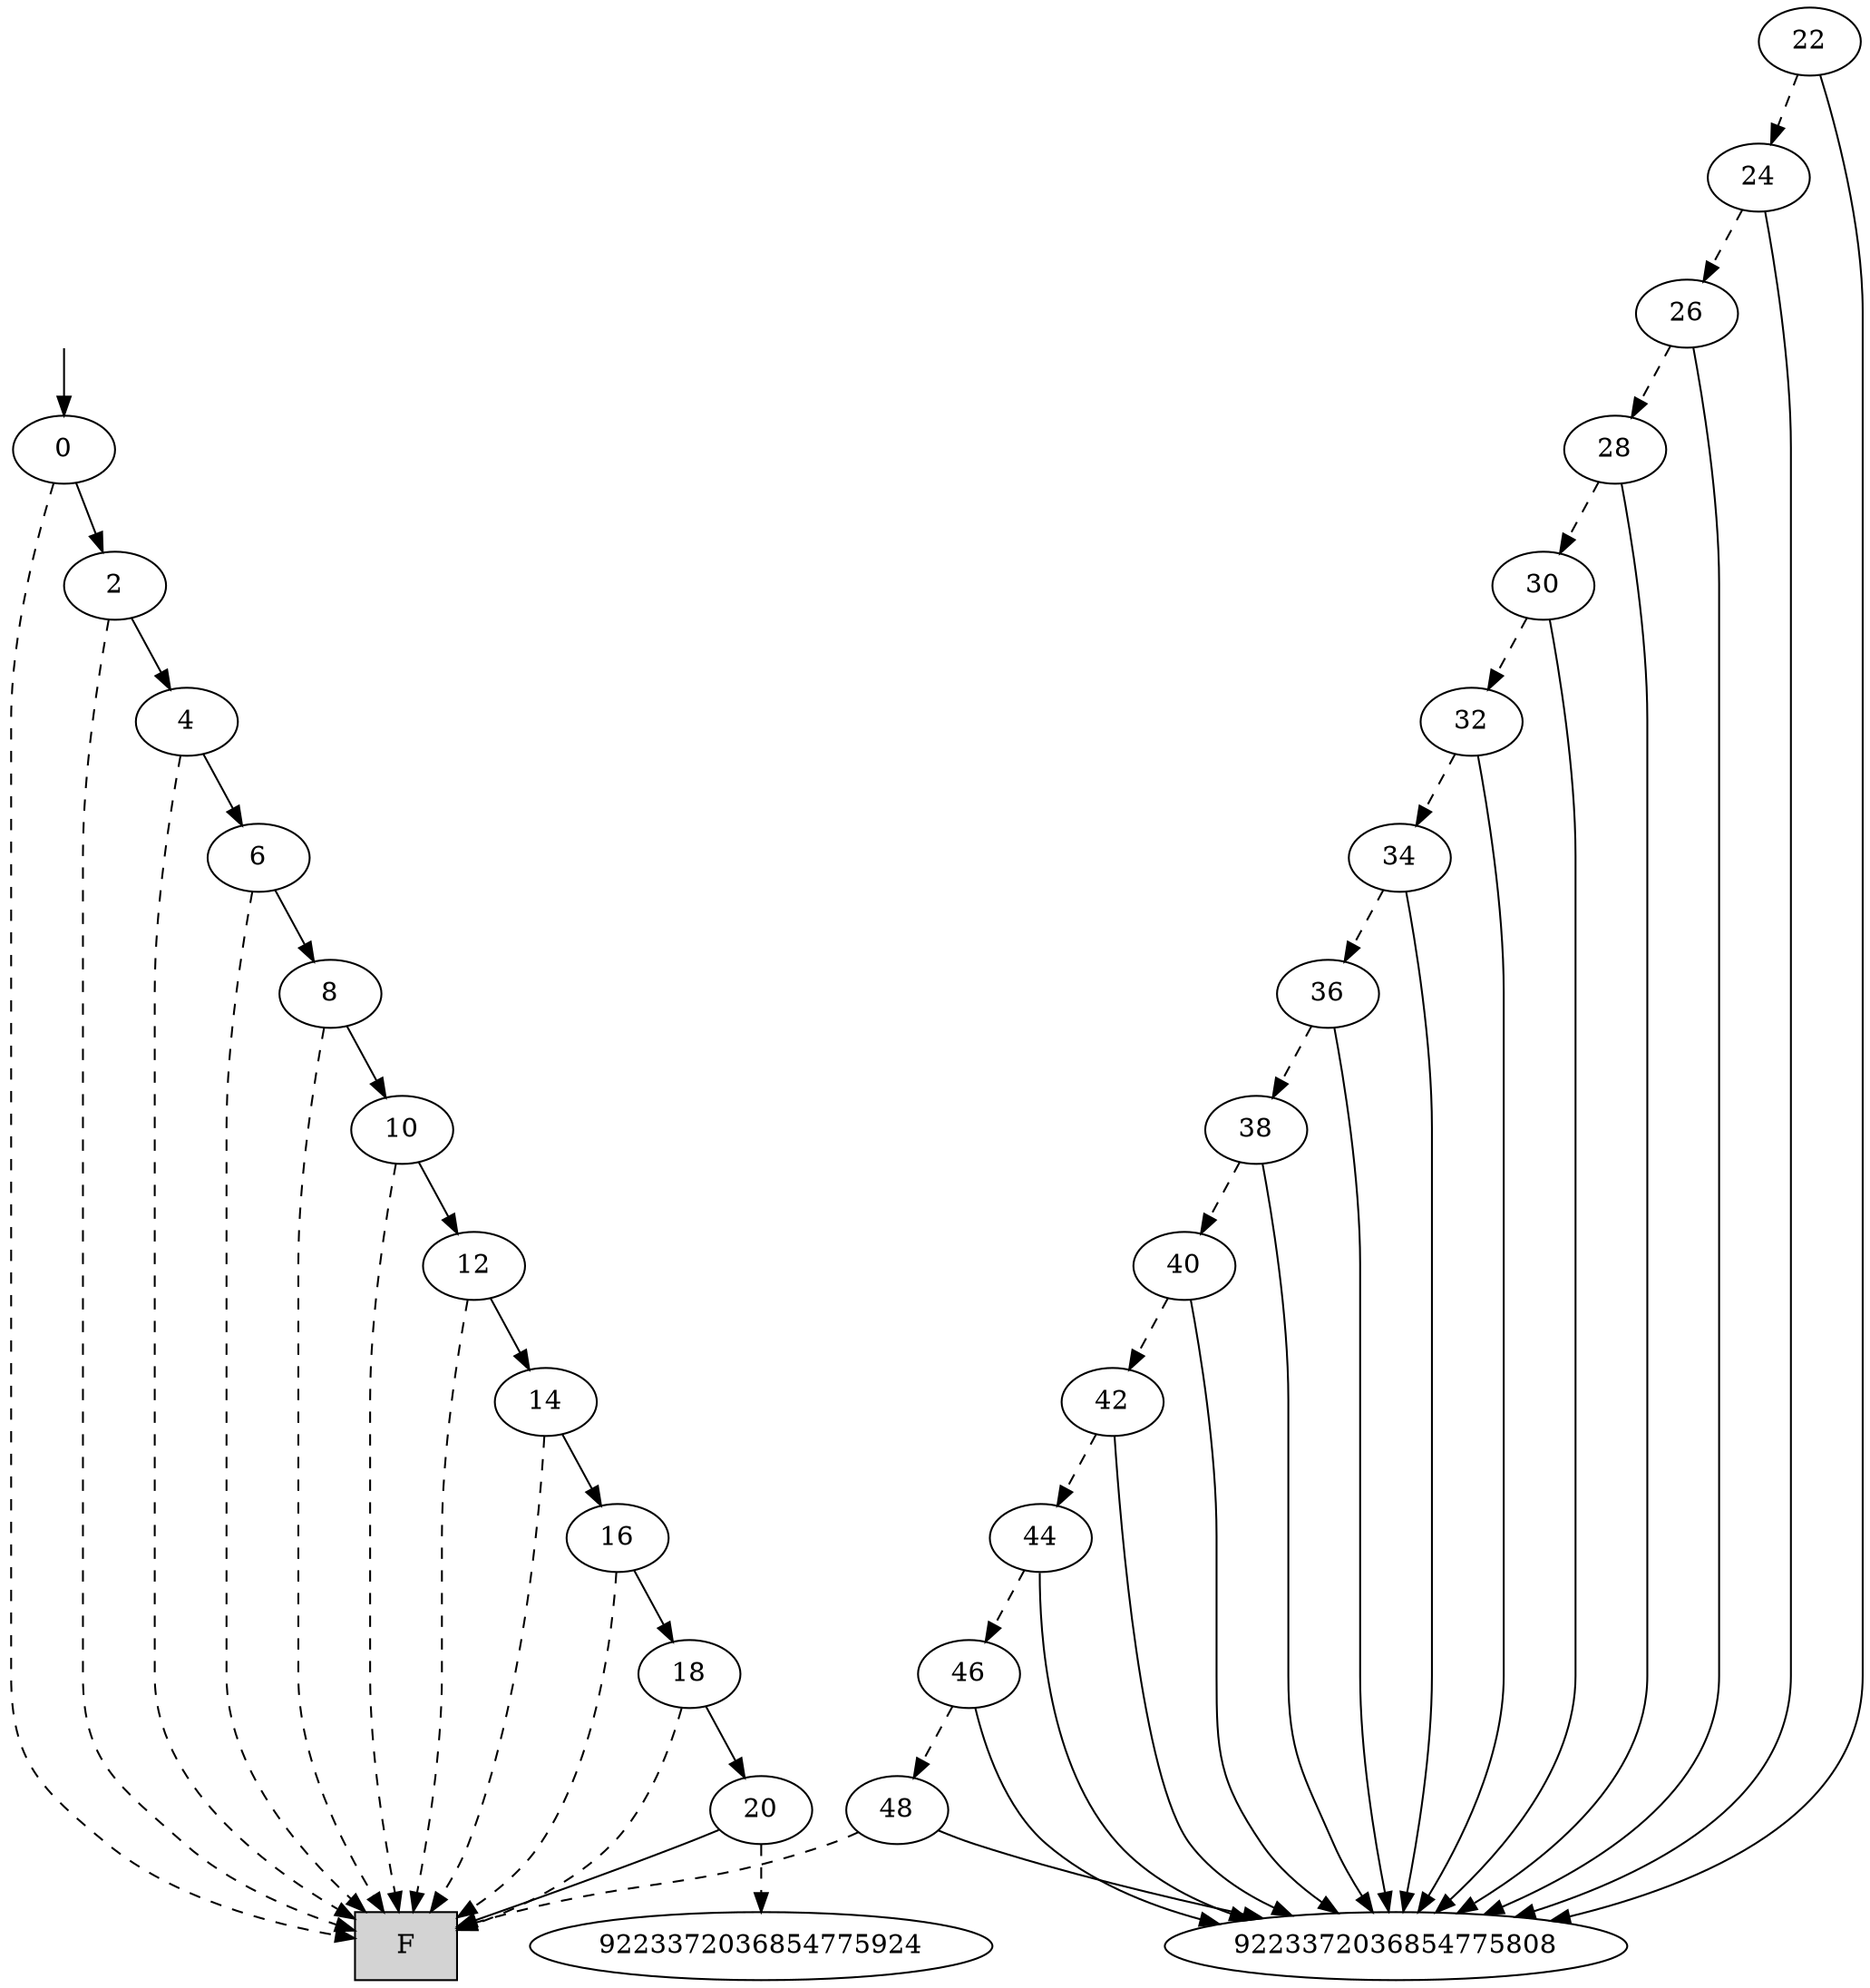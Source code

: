 digraph "DD" {
graph [dpi = 300];
center = true;
edge [dir = forward];
root [style=invis];
root -> 137 [style=solid];
137 [label="0"];
0 [shape=box, style=filled, label="F"];
136 [label="2"];
524322 [label="4"];
524321 [label="6"];
524320 [label="8"];
524319 [label="10"];
524318 [label="12"];
524316 [label="14"];
119 [label="16"];
118 [label="18"];
9223372036854775925 [label="20"];
116 [label="22"];
115 [label="24"];
524310 [label="26"];
524309 [label="28"];
524308 [label="30"];
524307 [label="32"];
524306 [label="34"];
524305 [label="36"];
524304 [label="38"];
524303 [label="40"];
524302 [label="42"];
524301 [label="44"];
524300 [label="46"];
102 [label="48"];
102 -> 0 [style=dashed];
102 -> 9223372036854775808 [style=solid];
524300 -> 102 [style=dashed];
524300 -> 9223372036854775808 [style=solid];
524301 -> 524300 [style=dashed];
524301 -> 9223372036854775808 [style=solid];
524302 -> 524301 [style=dashed];
524302 -> 9223372036854775808 [style=solid];
524303 -> 524302 [style=dashed];
524303 -> 9223372036854775808 [style=solid];
524304 -> 524303 [style=dashed];
524304 -> 9223372036854775808 [style=solid];
524305 -> 524304 [style=dashed];
524305 -> 9223372036854775808 [style=solid];
524306 -> 524305 [style=dashed];
524306 -> 9223372036854775808 [style=solid];
524307 -> 524306 [style=dashed];
524307 -> 9223372036854775808 [style=solid];
524308 -> 524307 [style=dashed];
524308 -> 9223372036854775808 [style=solid];
524309 -> 524308 [style=dashed];
524309 -> 9223372036854775808 [style=solid];
524310 -> 524309 [style=dashed];
524310 -> 9223372036854775808 [style=solid];
115 -> 524310 [style=dashed];
115 -> 9223372036854775808 [style=solid];
116 -> 115 [style=dashed];
116 -> 9223372036854775808 [style=solid];
9223372036854775925 -> 9223372036854775924 [style=dashed];
9223372036854775925 -> 0 [style=solid];
118 -> 0 [style=dashed];
118 -> 9223372036854775925 [style=solid];
119 -> 0 [style=dashed];
119 -> 118 [style=solid];
524316 -> 0 [style=dashed];
524316 -> 119 [style=solid];
524318 -> 0 [style=dashed];
524318 -> 524316 [style=solid];
524319 -> 0 [style=dashed];
524319 -> 524318 [style=solid];
524320 -> 0 [style=dashed];
524320 -> 524319 [style=solid];
524321 -> 0 [style=dashed];
524321 -> 524320 [style=solid];
524322 -> 0 [style=dashed];
524322 -> 524321 [style=solid];
136 -> 0 [style=dashed];
136 -> 524322 [style=solid];
137 -> 0 [style=dashed];
137 -> 136 [style=solid];
}
